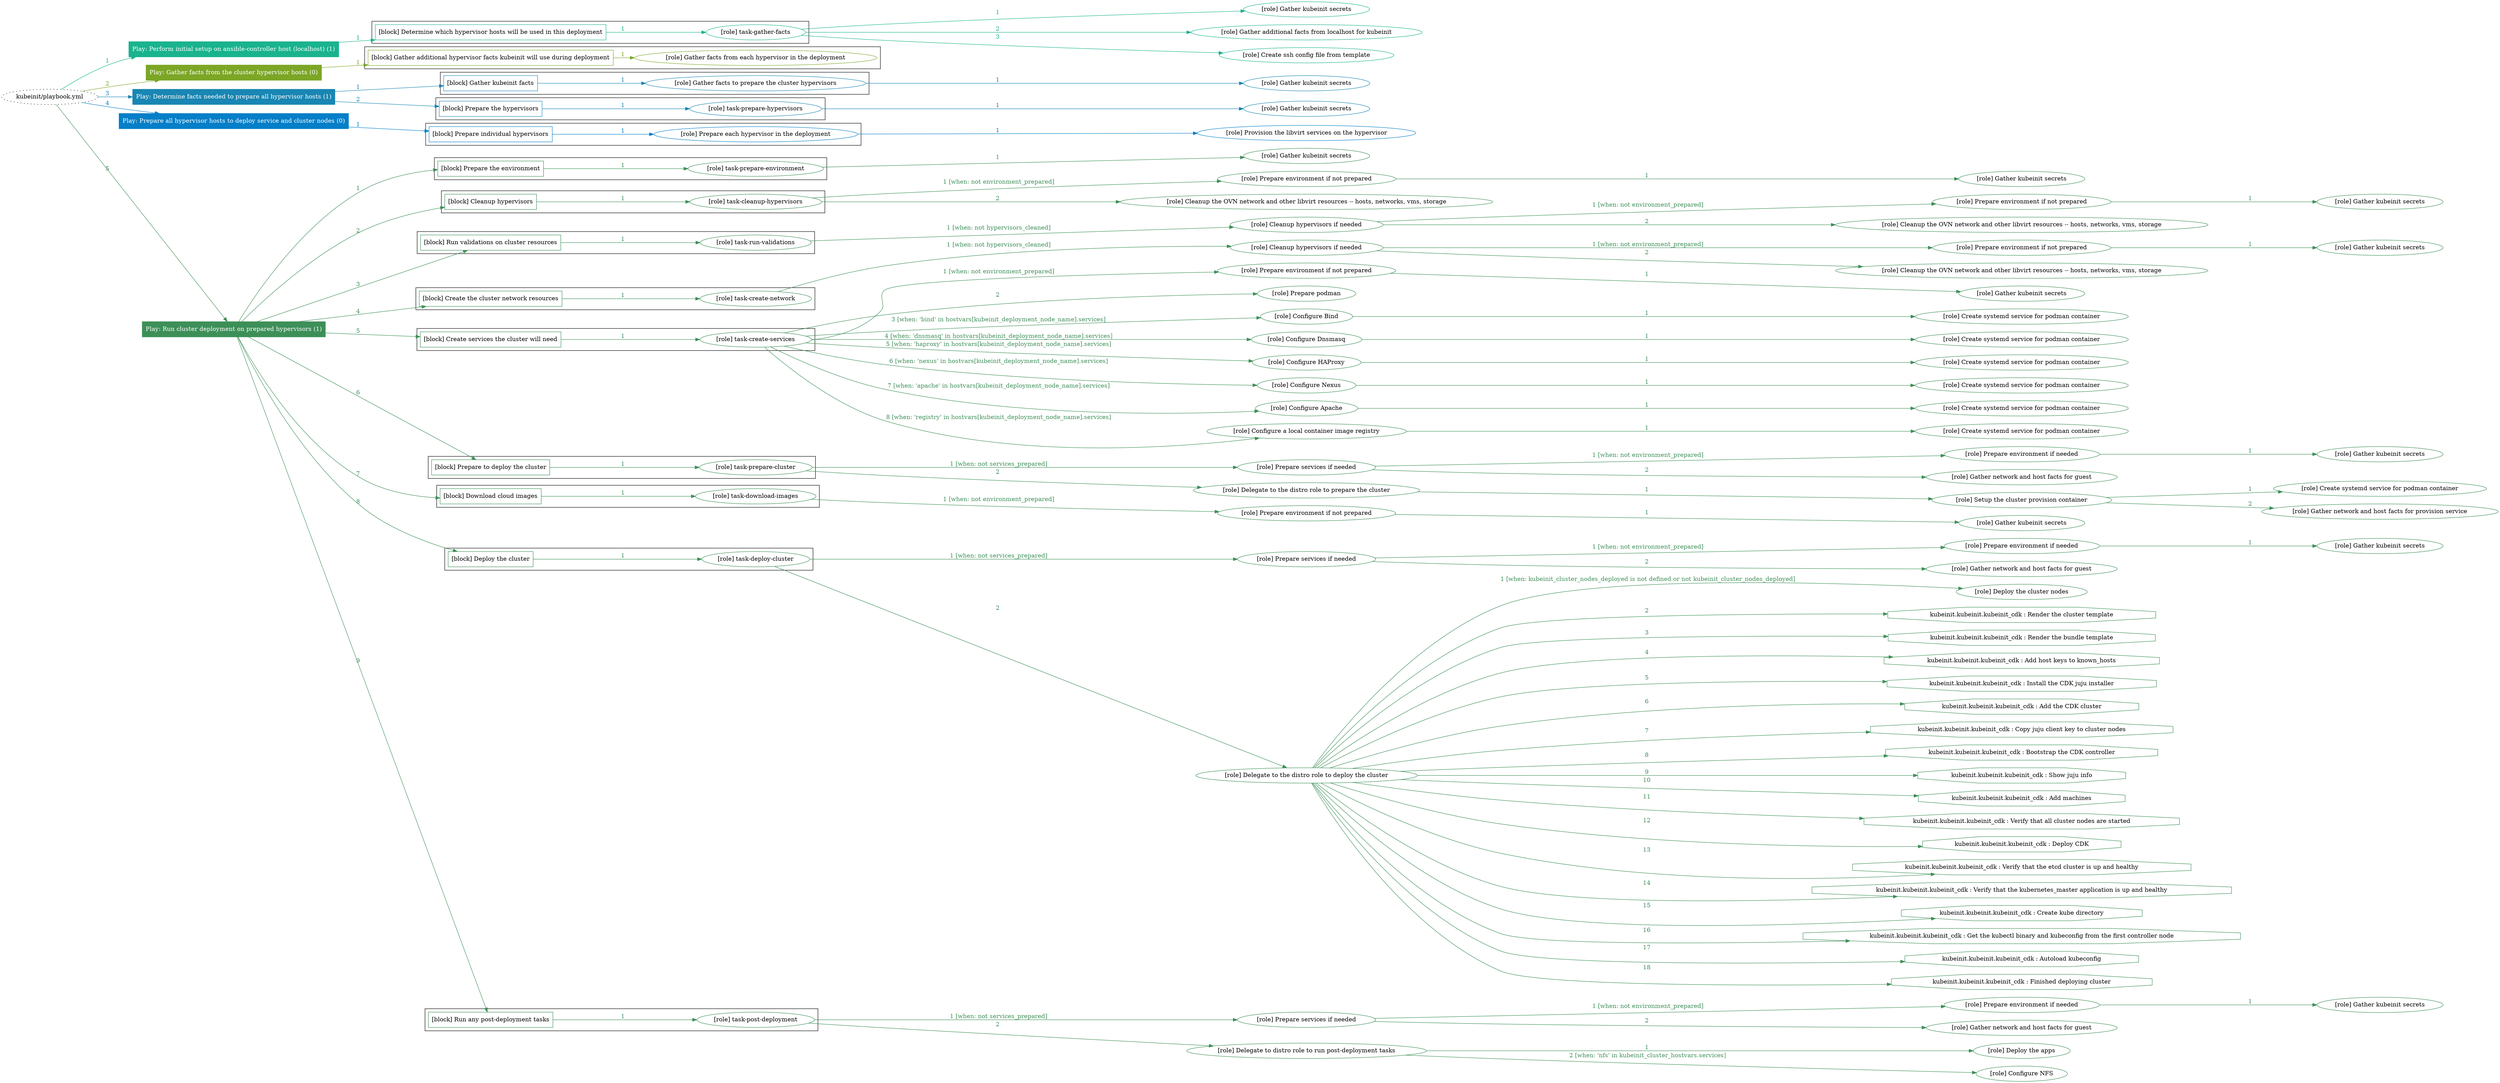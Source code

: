 digraph {
	graph [concentrate=true ordering=in rankdir=LR ratio=fill]
	edge [esep=5 sep=10]
	"kubeinit/playbook.yml" [URL="/home/runner/work/kubeinit/kubeinit/kubeinit/playbook.yml" id=playbook_2cc9e43e style=dotted]
	play_820fa018 [label="Play: Perform initial setup on ansible-controller host (localhost) (1)" URL="/home/runner/work/kubeinit/kubeinit/kubeinit/playbook.yml" color="#19b38e" fontcolor="#ffffff" id=play_820fa018 shape=box style=filled tooltip=localhost]
	"kubeinit/playbook.yml" -> play_820fa018 [label="1 " color="#19b38e" fontcolor="#19b38e" id=edge_3f4ab255 labeltooltip="1 " tooltip="1 "]
	subgraph "Gather kubeinit secrets" {
		role_142b727d [label="[role] Gather kubeinit secrets" URL="/home/runner/.ansible/collections/ansible_collections/kubeinit/kubeinit/roles/kubeinit_prepare/tasks/build_hypervisors_group.yml" color="#19b38e" id=role_142b727d tooltip="Gather kubeinit secrets"]
	}
	subgraph "Gather additional facts from localhost for kubeinit" {
		role_fc60ef8c [label="[role] Gather additional facts from localhost for kubeinit" URL="/home/runner/.ansible/collections/ansible_collections/kubeinit/kubeinit/roles/kubeinit_prepare/tasks/build_hypervisors_group.yml" color="#19b38e" id=role_fc60ef8c tooltip="Gather additional facts from localhost for kubeinit"]
	}
	subgraph "Create ssh config file from template" {
		role_d3bdd765 [label="[role] Create ssh config file from template" URL="/home/runner/.ansible/collections/ansible_collections/kubeinit/kubeinit/roles/kubeinit_prepare/tasks/build_hypervisors_group.yml" color="#19b38e" id=role_d3bdd765 tooltip="Create ssh config file from template"]
	}
	subgraph "task-gather-facts" {
		role_b258b3c1 [label="[role] task-gather-facts" URL="/home/runner/work/kubeinit/kubeinit/kubeinit/playbook.yml" color="#19b38e" id=role_b258b3c1 tooltip="task-gather-facts"]
		role_b258b3c1 -> role_142b727d [label="1 " color="#19b38e" fontcolor="#19b38e" id=edge_dafc7628 labeltooltip="1 " tooltip="1 "]
		role_b258b3c1 -> role_fc60ef8c [label="2 " color="#19b38e" fontcolor="#19b38e" id=edge_71d676d1 labeltooltip="2 " tooltip="2 "]
		role_b258b3c1 -> role_d3bdd765 [label="3 " color="#19b38e" fontcolor="#19b38e" id=edge_e9dfa28b labeltooltip="3 " tooltip="3 "]
	}
	subgraph "Play: Perform initial setup on ansible-controller host (localhost) (1)" {
		play_820fa018 -> block_9cada44a [label=1 color="#19b38e" fontcolor="#19b38e" id=edge_0f1e3e25 labeltooltip=1 tooltip=1]
		subgraph cluster_block_9cada44a {
			block_9cada44a [label="[block] Determine which hypervisor hosts will be used in this deployment" URL="/home/runner/work/kubeinit/kubeinit/kubeinit/playbook.yml" color="#19b38e" id=block_9cada44a labeltooltip="Determine which hypervisor hosts will be used in this deployment" shape=box tooltip="Determine which hypervisor hosts will be used in this deployment"]
			block_9cada44a -> role_b258b3c1 [label="1 " color="#19b38e" fontcolor="#19b38e" id=edge_f4d92ab6 labeltooltip="1 " tooltip="1 "]
		}
	}
	play_ef1014f8 [label="Play: Gather facts from the cluster hypervisor hosts (0)" URL="/home/runner/work/kubeinit/kubeinit/kubeinit/playbook.yml" color="#7ca626" fontcolor="#ffffff" id=play_ef1014f8 shape=box style=filled tooltip="Play: Gather facts from the cluster hypervisor hosts (0)"]
	"kubeinit/playbook.yml" -> play_ef1014f8 [label="2 " color="#7ca626" fontcolor="#7ca626" id=edge_4fa8d040 labeltooltip="2 " tooltip="2 "]
	subgraph "Gather facts from each hypervisor in the deployment" {
		role_4c87301e [label="[role] Gather facts from each hypervisor in the deployment" URL="/home/runner/work/kubeinit/kubeinit/kubeinit/playbook.yml" color="#7ca626" id=role_4c87301e tooltip="Gather facts from each hypervisor in the deployment"]
	}
	subgraph "Play: Gather facts from the cluster hypervisor hosts (0)" {
		play_ef1014f8 -> block_bb340494 [label=1 color="#7ca626" fontcolor="#7ca626" id=edge_cd7cb039 labeltooltip=1 tooltip=1]
		subgraph cluster_block_bb340494 {
			block_bb340494 [label="[block] Gather additional hypervisor facts kubeinit will use during deployment" URL="/home/runner/work/kubeinit/kubeinit/kubeinit/playbook.yml" color="#7ca626" id=block_bb340494 labeltooltip="Gather additional hypervisor facts kubeinit will use during deployment" shape=box tooltip="Gather additional hypervisor facts kubeinit will use during deployment"]
			block_bb340494 -> role_4c87301e [label="1 " color="#7ca626" fontcolor="#7ca626" id=edge_cb57678f labeltooltip="1 " tooltip="1 "]
		}
	}
	play_b0b41a8a [label="Play: Determine facts needed to prepare all hypervisor hosts (1)" URL="/home/runner/work/kubeinit/kubeinit/kubeinit/playbook.yml" color="#1986b3" fontcolor="#ffffff" id=play_b0b41a8a shape=box style=filled tooltip=localhost]
	"kubeinit/playbook.yml" -> play_b0b41a8a [label="3 " color="#1986b3" fontcolor="#1986b3" id=edge_a91ea293 labeltooltip="3 " tooltip="3 "]
	subgraph "Gather kubeinit secrets" {
		role_70f048ce [label="[role] Gather kubeinit secrets" URL="/home/runner/.ansible/collections/ansible_collections/kubeinit/kubeinit/roles/kubeinit_prepare/tasks/gather_kubeinit_facts.yml" color="#1986b3" id=role_70f048ce tooltip="Gather kubeinit secrets"]
	}
	subgraph "Gather facts to prepare the cluster hypervisors" {
		role_8f602818 [label="[role] Gather facts to prepare the cluster hypervisors" URL="/home/runner/work/kubeinit/kubeinit/kubeinit/playbook.yml" color="#1986b3" id=role_8f602818 tooltip="Gather facts to prepare the cluster hypervisors"]
		role_8f602818 -> role_70f048ce [label="1 " color="#1986b3" fontcolor="#1986b3" id=edge_48e21a16 labeltooltip="1 " tooltip="1 "]
	}
	subgraph "Gather kubeinit secrets" {
		role_ae82753f [label="[role] Gather kubeinit secrets" URL="/home/runner/.ansible/collections/ansible_collections/kubeinit/kubeinit/roles/kubeinit_prepare/tasks/gather_kubeinit_facts.yml" color="#1986b3" id=role_ae82753f tooltip="Gather kubeinit secrets"]
	}
	subgraph "task-prepare-hypervisors" {
		role_ed41b5f2 [label="[role] task-prepare-hypervisors" URL="/home/runner/work/kubeinit/kubeinit/kubeinit/playbook.yml" color="#1986b3" id=role_ed41b5f2 tooltip="task-prepare-hypervisors"]
		role_ed41b5f2 -> role_ae82753f [label="1 " color="#1986b3" fontcolor="#1986b3" id=edge_34eccac6 labeltooltip="1 " tooltip="1 "]
	}
	subgraph "Play: Determine facts needed to prepare all hypervisor hosts (1)" {
		play_b0b41a8a -> block_fab1f406 [label=1 color="#1986b3" fontcolor="#1986b3" id=edge_01d048f8 labeltooltip=1 tooltip=1]
		subgraph cluster_block_fab1f406 {
			block_fab1f406 [label="[block] Gather kubeinit facts" URL="/home/runner/work/kubeinit/kubeinit/kubeinit/playbook.yml" color="#1986b3" id=block_fab1f406 labeltooltip="Gather kubeinit facts" shape=box tooltip="Gather kubeinit facts"]
			block_fab1f406 -> role_8f602818 [label="1 " color="#1986b3" fontcolor="#1986b3" id=edge_8642f9ad labeltooltip="1 " tooltip="1 "]
		}
		play_b0b41a8a -> block_37630d89 [label=2 color="#1986b3" fontcolor="#1986b3" id=edge_15dd7764 labeltooltip=2 tooltip=2]
		subgraph cluster_block_37630d89 {
			block_37630d89 [label="[block] Prepare the hypervisors" URL="/home/runner/work/kubeinit/kubeinit/kubeinit/playbook.yml" color="#1986b3" id=block_37630d89 labeltooltip="Prepare the hypervisors" shape=box tooltip="Prepare the hypervisors"]
			block_37630d89 -> role_ed41b5f2 [label="1 " color="#1986b3" fontcolor="#1986b3" id=edge_98b8e114 labeltooltip="1 " tooltip="1 "]
		}
	}
	play_180c35f2 [label="Play: Prepare all hypervisor hosts to deploy service and cluster nodes (0)" URL="/home/runner/work/kubeinit/kubeinit/kubeinit/playbook.yml" color="#047fc8" fontcolor="#ffffff" id=play_180c35f2 shape=box style=filled tooltip="Play: Prepare all hypervisor hosts to deploy service and cluster nodes (0)"]
	"kubeinit/playbook.yml" -> play_180c35f2 [label="4 " color="#047fc8" fontcolor="#047fc8" id=edge_322e7ccc labeltooltip="4 " tooltip="4 "]
	subgraph "Provision the libvirt services on the hypervisor" {
		role_81c0c0b5 [label="[role] Provision the libvirt services on the hypervisor" URL="/home/runner/.ansible/collections/ansible_collections/kubeinit/kubeinit/roles/kubeinit_prepare/tasks/prepare_hypervisor.yml" color="#047fc8" id=role_81c0c0b5 tooltip="Provision the libvirt services on the hypervisor"]
	}
	subgraph "Prepare each hypervisor in the deployment" {
		role_9e1dcbad [label="[role] Prepare each hypervisor in the deployment" URL="/home/runner/work/kubeinit/kubeinit/kubeinit/playbook.yml" color="#047fc8" id=role_9e1dcbad tooltip="Prepare each hypervisor in the deployment"]
		role_9e1dcbad -> role_81c0c0b5 [label="1 " color="#047fc8" fontcolor="#047fc8" id=edge_36b0a660 labeltooltip="1 " tooltip="1 "]
	}
	subgraph "Play: Prepare all hypervisor hosts to deploy service and cluster nodes (0)" {
		play_180c35f2 -> block_a2c3a613 [label=1 color="#047fc8" fontcolor="#047fc8" id=edge_9f15cbdc labeltooltip=1 tooltip=1]
		subgraph cluster_block_a2c3a613 {
			block_a2c3a613 [label="[block] Prepare individual hypervisors" URL="/home/runner/work/kubeinit/kubeinit/kubeinit/playbook.yml" color="#047fc8" id=block_a2c3a613 labeltooltip="Prepare individual hypervisors" shape=box tooltip="Prepare individual hypervisors"]
			block_a2c3a613 -> role_9e1dcbad [label="1 " color="#047fc8" fontcolor="#047fc8" id=edge_e5b72ce0 labeltooltip="1 " tooltip="1 "]
		}
	}
	play_b6aa9062 [label="Play: Run cluster deployment on prepared hypervisors (1)" URL="/home/runner/work/kubeinit/kubeinit/kubeinit/playbook.yml" color="#3d8f58" fontcolor="#ffffff" id=play_b6aa9062 shape=box style=filled tooltip=localhost]
	"kubeinit/playbook.yml" -> play_b6aa9062 [label="5 " color="#3d8f58" fontcolor="#3d8f58" id=edge_780608eb labeltooltip="5 " tooltip="5 "]
	subgraph "Gather kubeinit secrets" {
		role_acbbe99e [label="[role] Gather kubeinit secrets" URL="/home/runner/.ansible/collections/ansible_collections/kubeinit/kubeinit/roles/kubeinit_prepare/tasks/gather_kubeinit_facts.yml" color="#3d8f58" id=role_acbbe99e tooltip="Gather kubeinit secrets"]
	}
	subgraph "task-prepare-environment" {
		role_9cb50423 [label="[role] task-prepare-environment" URL="/home/runner/work/kubeinit/kubeinit/kubeinit/playbook.yml" color="#3d8f58" id=role_9cb50423 tooltip="task-prepare-environment"]
		role_9cb50423 -> role_acbbe99e [label="1 " color="#3d8f58" fontcolor="#3d8f58" id=edge_9f6d4f83 labeltooltip="1 " tooltip="1 "]
	}
	subgraph "Gather kubeinit secrets" {
		role_eaeecbbd [label="[role] Gather kubeinit secrets" URL="/home/runner/.ansible/collections/ansible_collections/kubeinit/kubeinit/roles/kubeinit_prepare/tasks/gather_kubeinit_facts.yml" color="#3d8f58" id=role_eaeecbbd tooltip="Gather kubeinit secrets"]
	}
	subgraph "Prepare environment if not prepared" {
		role_53cad1c0 [label="[role] Prepare environment if not prepared" URL="/home/runner/.ansible/collections/ansible_collections/kubeinit/kubeinit/roles/kubeinit_prepare/tasks/cleanup_hypervisors.yml" color="#3d8f58" id=role_53cad1c0 tooltip="Prepare environment if not prepared"]
		role_53cad1c0 -> role_eaeecbbd [label="1 " color="#3d8f58" fontcolor="#3d8f58" id=edge_6a16cf48 labeltooltip="1 " tooltip="1 "]
	}
	subgraph "Cleanup the OVN network and other libvirt resources -- hosts, networks, vms, storage" {
		role_85639952 [label="[role] Cleanup the OVN network and other libvirt resources -- hosts, networks, vms, storage" URL="/home/runner/.ansible/collections/ansible_collections/kubeinit/kubeinit/roles/kubeinit_prepare/tasks/cleanup_hypervisors.yml" color="#3d8f58" id=role_85639952 tooltip="Cleanup the OVN network and other libvirt resources -- hosts, networks, vms, storage"]
	}
	subgraph "task-cleanup-hypervisors" {
		role_d5355f93 [label="[role] task-cleanup-hypervisors" URL="/home/runner/work/kubeinit/kubeinit/kubeinit/playbook.yml" color="#3d8f58" id=role_d5355f93 tooltip="task-cleanup-hypervisors"]
		role_d5355f93 -> role_53cad1c0 [label="1 [when: not environment_prepared]" color="#3d8f58" fontcolor="#3d8f58" id=edge_001e4976 labeltooltip="1 [when: not environment_prepared]" tooltip="1 [when: not environment_prepared]"]
		role_d5355f93 -> role_85639952 [label="2 " color="#3d8f58" fontcolor="#3d8f58" id=edge_aa4e45a7 labeltooltip="2 " tooltip="2 "]
	}
	subgraph "Gather kubeinit secrets" {
		role_92ae5f32 [label="[role] Gather kubeinit secrets" URL="/home/runner/.ansible/collections/ansible_collections/kubeinit/kubeinit/roles/kubeinit_prepare/tasks/gather_kubeinit_facts.yml" color="#3d8f58" id=role_92ae5f32 tooltip="Gather kubeinit secrets"]
	}
	subgraph "Prepare environment if not prepared" {
		role_472ed749 [label="[role] Prepare environment if not prepared" URL="/home/runner/.ansible/collections/ansible_collections/kubeinit/kubeinit/roles/kubeinit_prepare/tasks/cleanup_hypervisors.yml" color="#3d8f58" id=role_472ed749 tooltip="Prepare environment if not prepared"]
		role_472ed749 -> role_92ae5f32 [label="1 " color="#3d8f58" fontcolor="#3d8f58" id=edge_d9046571 labeltooltip="1 " tooltip="1 "]
	}
	subgraph "Cleanup the OVN network and other libvirt resources -- hosts, networks, vms, storage" {
		role_65b926fa [label="[role] Cleanup the OVN network and other libvirt resources -- hosts, networks, vms, storage" URL="/home/runner/.ansible/collections/ansible_collections/kubeinit/kubeinit/roles/kubeinit_prepare/tasks/cleanup_hypervisors.yml" color="#3d8f58" id=role_65b926fa tooltip="Cleanup the OVN network and other libvirt resources -- hosts, networks, vms, storage"]
	}
	subgraph "Cleanup hypervisors if needed" {
		role_cdd9a685 [label="[role] Cleanup hypervisors if needed" URL="/home/runner/.ansible/collections/ansible_collections/kubeinit/kubeinit/roles/kubeinit_validations/tasks/main.yml" color="#3d8f58" id=role_cdd9a685 tooltip="Cleanup hypervisors if needed"]
		role_cdd9a685 -> role_472ed749 [label="1 [when: not environment_prepared]" color="#3d8f58" fontcolor="#3d8f58" id=edge_6adb95ed labeltooltip="1 [when: not environment_prepared]" tooltip="1 [when: not environment_prepared]"]
		role_cdd9a685 -> role_65b926fa [label="2 " color="#3d8f58" fontcolor="#3d8f58" id=edge_bb68ee20 labeltooltip="2 " tooltip="2 "]
	}
	subgraph "task-run-validations" {
		role_9e72ba79 [label="[role] task-run-validations" URL="/home/runner/work/kubeinit/kubeinit/kubeinit/playbook.yml" color="#3d8f58" id=role_9e72ba79 tooltip="task-run-validations"]
		role_9e72ba79 -> role_cdd9a685 [label="1 [when: not hypervisors_cleaned]" color="#3d8f58" fontcolor="#3d8f58" id=edge_2c6b7f8c labeltooltip="1 [when: not hypervisors_cleaned]" tooltip="1 [when: not hypervisors_cleaned]"]
	}
	subgraph "Gather kubeinit secrets" {
		role_9699f3bc [label="[role] Gather kubeinit secrets" URL="/home/runner/.ansible/collections/ansible_collections/kubeinit/kubeinit/roles/kubeinit_prepare/tasks/gather_kubeinit_facts.yml" color="#3d8f58" id=role_9699f3bc tooltip="Gather kubeinit secrets"]
	}
	subgraph "Prepare environment if not prepared" {
		role_aa13c080 [label="[role] Prepare environment if not prepared" URL="/home/runner/.ansible/collections/ansible_collections/kubeinit/kubeinit/roles/kubeinit_prepare/tasks/cleanup_hypervisors.yml" color="#3d8f58" id=role_aa13c080 tooltip="Prepare environment if not prepared"]
		role_aa13c080 -> role_9699f3bc [label="1 " color="#3d8f58" fontcolor="#3d8f58" id=edge_b14bbc18 labeltooltip="1 " tooltip="1 "]
	}
	subgraph "Cleanup the OVN network and other libvirt resources -- hosts, networks, vms, storage" {
		role_0308ba90 [label="[role] Cleanup the OVN network and other libvirt resources -- hosts, networks, vms, storage" URL="/home/runner/.ansible/collections/ansible_collections/kubeinit/kubeinit/roles/kubeinit_prepare/tasks/cleanup_hypervisors.yml" color="#3d8f58" id=role_0308ba90 tooltip="Cleanup the OVN network and other libvirt resources -- hosts, networks, vms, storage"]
	}
	subgraph "Cleanup hypervisors if needed" {
		role_b7f118f8 [label="[role] Cleanup hypervisors if needed" URL="/home/runner/.ansible/collections/ansible_collections/kubeinit/kubeinit/roles/kubeinit_libvirt/tasks/create_network.yml" color="#3d8f58" id=role_b7f118f8 tooltip="Cleanup hypervisors if needed"]
		role_b7f118f8 -> role_aa13c080 [label="1 [when: not environment_prepared]" color="#3d8f58" fontcolor="#3d8f58" id=edge_140291d2 labeltooltip="1 [when: not environment_prepared]" tooltip="1 [when: not environment_prepared]"]
		role_b7f118f8 -> role_0308ba90 [label="2 " color="#3d8f58" fontcolor="#3d8f58" id=edge_1b9e2d68 labeltooltip="2 " tooltip="2 "]
	}
	subgraph "task-create-network" {
		role_0ebc50e5 [label="[role] task-create-network" URL="/home/runner/work/kubeinit/kubeinit/kubeinit/playbook.yml" color="#3d8f58" id=role_0ebc50e5 tooltip="task-create-network"]
		role_0ebc50e5 -> role_b7f118f8 [label="1 [when: not hypervisors_cleaned]" color="#3d8f58" fontcolor="#3d8f58" id=edge_c1646cf0 labeltooltip="1 [when: not hypervisors_cleaned]" tooltip="1 [when: not hypervisors_cleaned]"]
	}
	subgraph "Gather kubeinit secrets" {
		role_b00e110d [label="[role] Gather kubeinit secrets" URL="/home/runner/.ansible/collections/ansible_collections/kubeinit/kubeinit/roles/kubeinit_prepare/tasks/gather_kubeinit_facts.yml" color="#3d8f58" id=role_b00e110d tooltip="Gather kubeinit secrets"]
	}
	subgraph "Prepare environment if not prepared" {
		role_aee0cf1d [label="[role] Prepare environment if not prepared" URL="/home/runner/.ansible/collections/ansible_collections/kubeinit/kubeinit/roles/kubeinit_services/tasks/main.yml" color="#3d8f58" id=role_aee0cf1d tooltip="Prepare environment if not prepared"]
		role_aee0cf1d -> role_b00e110d [label="1 " color="#3d8f58" fontcolor="#3d8f58" id=edge_bbbb4fa7 labeltooltip="1 " tooltip="1 "]
	}
	subgraph "Prepare podman" {
		role_b40eeafb [label="[role] Prepare podman" URL="/home/runner/.ansible/collections/ansible_collections/kubeinit/kubeinit/roles/kubeinit_services/tasks/00_create_service_pod.yml" color="#3d8f58" id=role_b40eeafb tooltip="Prepare podman"]
	}
	subgraph "Create systemd service for podman container" {
		role_1fcf5c69 [label="[role] Create systemd service for podman container" URL="/home/runner/.ansible/collections/ansible_collections/kubeinit/kubeinit/roles/kubeinit_bind/tasks/main.yml" color="#3d8f58" id=role_1fcf5c69 tooltip="Create systemd service for podman container"]
	}
	subgraph "Configure Bind" {
		role_1b06e54f [label="[role] Configure Bind" URL="/home/runner/.ansible/collections/ansible_collections/kubeinit/kubeinit/roles/kubeinit_services/tasks/start_services_containers.yml" color="#3d8f58" id=role_1b06e54f tooltip="Configure Bind"]
		role_1b06e54f -> role_1fcf5c69 [label="1 " color="#3d8f58" fontcolor="#3d8f58" id=edge_0aaef59f labeltooltip="1 " tooltip="1 "]
	}
	subgraph "Create systemd service for podman container" {
		role_21b15bce [label="[role] Create systemd service for podman container" URL="/home/runner/.ansible/collections/ansible_collections/kubeinit/kubeinit/roles/kubeinit_dnsmasq/tasks/main.yml" color="#3d8f58" id=role_21b15bce tooltip="Create systemd service for podman container"]
	}
	subgraph "Configure Dnsmasq" {
		role_b9a2b4ef [label="[role] Configure Dnsmasq" URL="/home/runner/.ansible/collections/ansible_collections/kubeinit/kubeinit/roles/kubeinit_services/tasks/start_services_containers.yml" color="#3d8f58" id=role_b9a2b4ef tooltip="Configure Dnsmasq"]
		role_b9a2b4ef -> role_21b15bce [label="1 " color="#3d8f58" fontcolor="#3d8f58" id=edge_285bd7fd labeltooltip="1 " tooltip="1 "]
	}
	subgraph "Create systemd service for podman container" {
		role_8f71d425 [label="[role] Create systemd service for podman container" URL="/home/runner/.ansible/collections/ansible_collections/kubeinit/kubeinit/roles/kubeinit_haproxy/tasks/main.yml" color="#3d8f58" id=role_8f71d425 tooltip="Create systemd service for podman container"]
	}
	subgraph "Configure HAProxy" {
		role_33df7ff9 [label="[role] Configure HAProxy" URL="/home/runner/.ansible/collections/ansible_collections/kubeinit/kubeinit/roles/kubeinit_services/tasks/start_services_containers.yml" color="#3d8f58" id=role_33df7ff9 tooltip="Configure HAProxy"]
		role_33df7ff9 -> role_8f71d425 [label="1 " color="#3d8f58" fontcolor="#3d8f58" id=edge_eaec885e labeltooltip="1 " tooltip="1 "]
	}
	subgraph "Create systemd service for podman container" {
		role_0dc509a8 [label="[role] Create systemd service for podman container" URL="/home/runner/.ansible/collections/ansible_collections/kubeinit/kubeinit/roles/kubeinit_nexus/tasks/main.yml" color="#3d8f58" id=role_0dc509a8 tooltip="Create systemd service for podman container"]
	}
	subgraph "Configure Nexus" {
		role_0ea90aa3 [label="[role] Configure Nexus" URL="/home/runner/.ansible/collections/ansible_collections/kubeinit/kubeinit/roles/kubeinit_services/tasks/start_services_containers.yml" color="#3d8f58" id=role_0ea90aa3 tooltip="Configure Nexus"]
		role_0ea90aa3 -> role_0dc509a8 [label="1 " color="#3d8f58" fontcolor="#3d8f58" id=edge_b80603b5 labeltooltip="1 " tooltip="1 "]
	}
	subgraph "Create systemd service for podman container" {
		role_f4786309 [label="[role] Create systemd service for podman container" URL="/home/runner/.ansible/collections/ansible_collections/kubeinit/kubeinit/roles/kubeinit_apache/tasks/main.yml" color="#3d8f58" id=role_f4786309 tooltip="Create systemd service for podman container"]
	}
	subgraph "Configure Apache" {
		role_36d112ee [label="[role] Configure Apache" URL="/home/runner/.ansible/collections/ansible_collections/kubeinit/kubeinit/roles/kubeinit_services/tasks/start_services_containers.yml" color="#3d8f58" id=role_36d112ee tooltip="Configure Apache"]
		role_36d112ee -> role_f4786309 [label="1 " color="#3d8f58" fontcolor="#3d8f58" id=edge_788a337e labeltooltip="1 " tooltip="1 "]
	}
	subgraph "Create systemd service for podman container" {
		role_1b847872 [label="[role] Create systemd service for podman container" URL="/home/runner/.ansible/collections/ansible_collections/kubeinit/kubeinit/roles/kubeinit_registry/tasks/main.yml" color="#3d8f58" id=role_1b847872 tooltip="Create systemd service for podman container"]
	}
	subgraph "Configure a local container image registry" {
		role_0a67c7d8 [label="[role] Configure a local container image registry" URL="/home/runner/.ansible/collections/ansible_collections/kubeinit/kubeinit/roles/kubeinit_services/tasks/start_services_containers.yml" color="#3d8f58" id=role_0a67c7d8 tooltip="Configure a local container image registry"]
		role_0a67c7d8 -> role_1b847872 [label="1 " color="#3d8f58" fontcolor="#3d8f58" id=edge_dffaec84 labeltooltip="1 " tooltip="1 "]
	}
	subgraph "task-create-services" {
		role_e86f4f5e [label="[role] task-create-services" URL="/home/runner/work/kubeinit/kubeinit/kubeinit/playbook.yml" color="#3d8f58" id=role_e86f4f5e tooltip="task-create-services"]
		role_e86f4f5e -> role_aee0cf1d [label="1 [when: not environment_prepared]" color="#3d8f58" fontcolor="#3d8f58" id=edge_5d18f92a labeltooltip="1 [when: not environment_prepared]" tooltip="1 [when: not environment_prepared]"]
		role_e86f4f5e -> role_b40eeafb [label="2 " color="#3d8f58" fontcolor="#3d8f58" id=edge_bcef0718 labeltooltip="2 " tooltip="2 "]
		role_e86f4f5e -> role_1b06e54f [label="3 [when: 'bind' in hostvars[kubeinit_deployment_node_name].services]" color="#3d8f58" fontcolor="#3d8f58" id=edge_236a14e6 labeltooltip="3 [when: 'bind' in hostvars[kubeinit_deployment_node_name].services]" tooltip="3 [when: 'bind' in hostvars[kubeinit_deployment_node_name].services]"]
		role_e86f4f5e -> role_b9a2b4ef [label="4 [when: 'dnsmasq' in hostvars[kubeinit_deployment_node_name].services]" color="#3d8f58" fontcolor="#3d8f58" id=edge_522c185e labeltooltip="4 [when: 'dnsmasq' in hostvars[kubeinit_deployment_node_name].services]" tooltip="4 [when: 'dnsmasq' in hostvars[kubeinit_deployment_node_name].services]"]
		role_e86f4f5e -> role_33df7ff9 [label="5 [when: 'haproxy' in hostvars[kubeinit_deployment_node_name].services]" color="#3d8f58" fontcolor="#3d8f58" id=edge_c2b0822d labeltooltip="5 [when: 'haproxy' in hostvars[kubeinit_deployment_node_name].services]" tooltip="5 [when: 'haproxy' in hostvars[kubeinit_deployment_node_name].services]"]
		role_e86f4f5e -> role_0ea90aa3 [label="6 [when: 'nexus' in hostvars[kubeinit_deployment_node_name].services]" color="#3d8f58" fontcolor="#3d8f58" id=edge_fd8b0804 labeltooltip="6 [when: 'nexus' in hostvars[kubeinit_deployment_node_name].services]" tooltip="6 [when: 'nexus' in hostvars[kubeinit_deployment_node_name].services]"]
		role_e86f4f5e -> role_36d112ee [label="7 [when: 'apache' in hostvars[kubeinit_deployment_node_name].services]" color="#3d8f58" fontcolor="#3d8f58" id=edge_2c9fd6a6 labeltooltip="7 [when: 'apache' in hostvars[kubeinit_deployment_node_name].services]" tooltip="7 [when: 'apache' in hostvars[kubeinit_deployment_node_name].services]"]
		role_e86f4f5e -> role_0a67c7d8 [label="8 [when: 'registry' in hostvars[kubeinit_deployment_node_name].services]" color="#3d8f58" fontcolor="#3d8f58" id=edge_95117cee labeltooltip="8 [when: 'registry' in hostvars[kubeinit_deployment_node_name].services]" tooltip="8 [when: 'registry' in hostvars[kubeinit_deployment_node_name].services]"]
	}
	subgraph "Gather kubeinit secrets" {
		role_94330f93 [label="[role] Gather kubeinit secrets" URL="/home/runner/.ansible/collections/ansible_collections/kubeinit/kubeinit/roles/kubeinit_prepare/tasks/gather_kubeinit_facts.yml" color="#3d8f58" id=role_94330f93 tooltip="Gather kubeinit secrets"]
	}
	subgraph "Prepare environment if needed" {
		role_d98f4f94 [label="[role] Prepare environment if needed" URL="/home/runner/.ansible/collections/ansible_collections/kubeinit/kubeinit/roles/kubeinit_services/tasks/prepare_services.yml" color="#3d8f58" id=role_d98f4f94 tooltip="Prepare environment if needed"]
		role_d98f4f94 -> role_94330f93 [label="1 " color="#3d8f58" fontcolor="#3d8f58" id=edge_9408c7b4 labeltooltip="1 " tooltip="1 "]
	}
	subgraph "Gather network and host facts for guest" {
		role_d4c4701c [label="[role] Gather network and host facts for guest" URL="/home/runner/.ansible/collections/ansible_collections/kubeinit/kubeinit/roles/kubeinit_services/tasks/prepare_services.yml" color="#3d8f58" id=role_d4c4701c tooltip="Gather network and host facts for guest"]
	}
	subgraph "Prepare services if needed" {
		role_66028224 [label="[role] Prepare services if needed" URL="/home/runner/.ansible/collections/ansible_collections/kubeinit/kubeinit/roles/kubeinit_prepare/tasks/prepare_cluster.yml" color="#3d8f58" id=role_66028224 tooltip="Prepare services if needed"]
		role_66028224 -> role_d98f4f94 [label="1 [when: not environment_prepared]" color="#3d8f58" fontcolor="#3d8f58" id=edge_887d2c60 labeltooltip="1 [when: not environment_prepared]" tooltip="1 [when: not environment_prepared]"]
		role_66028224 -> role_d4c4701c [label="2 " color="#3d8f58" fontcolor="#3d8f58" id=edge_8e848ddf labeltooltip="2 " tooltip="2 "]
	}
	subgraph "Create systemd service for podman container" {
		role_366fd286 [label="[role] Create systemd service for podman container" URL="/home/runner/.ansible/collections/ansible_collections/kubeinit/kubeinit/roles/kubeinit_services/tasks/create_provision_container.yml" color="#3d8f58" id=role_366fd286 tooltip="Create systemd service for podman container"]
	}
	subgraph "Gather network and host facts for provision service" {
		role_c9e23cdd [label="[role] Gather network and host facts for provision service" URL="/home/runner/.ansible/collections/ansible_collections/kubeinit/kubeinit/roles/kubeinit_services/tasks/create_provision_container.yml" color="#3d8f58" id=role_c9e23cdd tooltip="Gather network and host facts for provision service"]
	}
	subgraph "Setup the cluster provision container" {
		role_54f24f8f [label="[role] Setup the cluster provision container" URL="/home/runner/.ansible/collections/ansible_collections/kubeinit/kubeinit/roles/kubeinit_cdk/tasks/prepare_cluster.yml" color="#3d8f58" id=role_54f24f8f tooltip="Setup the cluster provision container"]
		role_54f24f8f -> role_366fd286 [label="1 " color="#3d8f58" fontcolor="#3d8f58" id=edge_38586519 labeltooltip="1 " tooltip="1 "]
		role_54f24f8f -> role_c9e23cdd [label="2 " color="#3d8f58" fontcolor="#3d8f58" id=edge_96fa6819 labeltooltip="2 " tooltip="2 "]
	}
	subgraph "Delegate to the distro role to prepare the cluster" {
		role_d8cc3bbd [label="[role] Delegate to the distro role to prepare the cluster" URL="/home/runner/.ansible/collections/ansible_collections/kubeinit/kubeinit/roles/kubeinit_prepare/tasks/prepare_cluster.yml" color="#3d8f58" id=role_d8cc3bbd tooltip="Delegate to the distro role to prepare the cluster"]
		role_d8cc3bbd -> role_54f24f8f [label="1 " color="#3d8f58" fontcolor="#3d8f58" id=edge_26391f50 labeltooltip="1 " tooltip="1 "]
	}
	subgraph "task-prepare-cluster" {
		role_71e7ae3f [label="[role] task-prepare-cluster" URL="/home/runner/work/kubeinit/kubeinit/kubeinit/playbook.yml" color="#3d8f58" id=role_71e7ae3f tooltip="task-prepare-cluster"]
		role_71e7ae3f -> role_66028224 [label="1 [when: not services_prepared]" color="#3d8f58" fontcolor="#3d8f58" id=edge_019c470f labeltooltip="1 [when: not services_prepared]" tooltip="1 [when: not services_prepared]"]
		role_71e7ae3f -> role_d8cc3bbd [label="2 " color="#3d8f58" fontcolor="#3d8f58" id=edge_9fc2f32c labeltooltip="2 " tooltip="2 "]
	}
	subgraph "Gather kubeinit secrets" {
		role_a2f98c58 [label="[role] Gather kubeinit secrets" URL="/home/runner/.ansible/collections/ansible_collections/kubeinit/kubeinit/roles/kubeinit_prepare/tasks/gather_kubeinit_facts.yml" color="#3d8f58" id=role_a2f98c58 tooltip="Gather kubeinit secrets"]
	}
	subgraph "Prepare environment if not prepared" {
		role_ca6563cd [label="[role] Prepare environment if not prepared" URL="/home/runner/.ansible/collections/ansible_collections/kubeinit/kubeinit/roles/kubeinit_libvirt/tasks/download_cloud_images.yml" color="#3d8f58" id=role_ca6563cd tooltip="Prepare environment if not prepared"]
		role_ca6563cd -> role_a2f98c58 [label="1 " color="#3d8f58" fontcolor="#3d8f58" id=edge_cbb12140 labeltooltip="1 " tooltip="1 "]
	}
	subgraph "task-download-images" {
		role_a1114271 [label="[role] task-download-images" URL="/home/runner/work/kubeinit/kubeinit/kubeinit/playbook.yml" color="#3d8f58" id=role_a1114271 tooltip="task-download-images"]
		role_a1114271 -> role_ca6563cd [label="1 [when: not environment_prepared]" color="#3d8f58" fontcolor="#3d8f58" id=edge_bdc45bb3 labeltooltip="1 [when: not environment_prepared]" tooltip="1 [when: not environment_prepared]"]
	}
	subgraph "Gather kubeinit secrets" {
		role_bc071fea [label="[role] Gather kubeinit secrets" URL="/home/runner/.ansible/collections/ansible_collections/kubeinit/kubeinit/roles/kubeinit_prepare/tasks/gather_kubeinit_facts.yml" color="#3d8f58" id=role_bc071fea tooltip="Gather kubeinit secrets"]
	}
	subgraph "Prepare environment if needed" {
		role_3841a879 [label="[role] Prepare environment if needed" URL="/home/runner/.ansible/collections/ansible_collections/kubeinit/kubeinit/roles/kubeinit_services/tasks/prepare_services.yml" color="#3d8f58" id=role_3841a879 tooltip="Prepare environment if needed"]
		role_3841a879 -> role_bc071fea [label="1 " color="#3d8f58" fontcolor="#3d8f58" id=edge_1cbfcb07 labeltooltip="1 " tooltip="1 "]
	}
	subgraph "Gather network and host facts for guest" {
		role_9bfea3d8 [label="[role] Gather network and host facts for guest" URL="/home/runner/.ansible/collections/ansible_collections/kubeinit/kubeinit/roles/kubeinit_services/tasks/prepare_services.yml" color="#3d8f58" id=role_9bfea3d8 tooltip="Gather network and host facts for guest"]
	}
	subgraph "Prepare services if needed" {
		role_7126431d [label="[role] Prepare services if needed" URL="/home/runner/.ansible/collections/ansible_collections/kubeinit/kubeinit/roles/kubeinit_prepare/tasks/deploy_cluster.yml" color="#3d8f58" id=role_7126431d tooltip="Prepare services if needed"]
		role_7126431d -> role_3841a879 [label="1 [when: not environment_prepared]" color="#3d8f58" fontcolor="#3d8f58" id=edge_df4ac9d0 labeltooltip="1 [when: not environment_prepared]" tooltip="1 [when: not environment_prepared]"]
		role_7126431d -> role_9bfea3d8 [label="2 " color="#3d8f58" fontcolor="#3d8f58" id=edge_7e11769e labeltooltip="2 " tooltip="2 "]
	}
	subgraph "Deploy the cluster nodes" {
		role_81cfab2b [label="[role] Deploy the cluster nodes" URL="/home/runner/.ansible/collections/ansible_collections/kubeinit/kubeinit/roles/kubeinit_cdk/tasks/main.yml" color="#3d8f58" id=role_81cfab2b tooltip="Deploy the cluster nodes"]
	}
	subgraph "Delegate to the distro role to deploy the cluster" {
		role_9972048b [label="[role] Delegate to the distro role to deploy the cluster" URL="/home/runner/.ansible/collections/ansible_collections/kubeinit/kubeinit/roles/kubeinit_prepare/tasks/deploy_cluster.yml" color="#3d8f58" id=role_9972048b tooltip="Delegate to the distro role to deploy the cluster"]
		role_9972048b -> role_81cfab2b [label="1 [when: kubeinit_cluster_nodes_deployed is not defined or not kubeinit_cluster_nodes_deployed]" color="#3d8f58" fontcolor="#3d8f58" id=edge_4173258a labeltooltip="1 [when: kubeinit_cluster_nodes_deployed is not defined or not kubeinit_cluster_nodes_deployed]" tooltip="1 [when: kubeinit_cluster_nodes_deployed is not defined or not kubeinit_cluster_nodes_deployed]"]
		task_50fc24ff [label="kubeinit.kubeinit.kubeinit_cdk : Render the cluster template" URL="/home/runner/.ansible/collections/ansible_collections/kubeinit/kubeinit/roles/kubeinit_cdk/tasks/main.yml" color="#3d8f58" id=task_50fc24ff shape=octagon tooltip="kubeinit.kubeinit.kubeinit_cdk : Render the cluster template"]
		role_9972048b -> task_50fc24ff [label="2 " color="#3d8f58" fontcolor="#3d8f58" id=edge_8438900c labeltooltip="2 " tooltip="2 "]
		task_0b9ae352 [label="kubeinit.kubeinit.kubeinit_cdk : Render the bundle template" URL="/home/runner/.ansible/collections/ansible_collections/kubeinit/kubeinit/roles/kubeinit_cdk/tasks/main.yml" color="#3d8f58" id=task_0b9ae352 shape=octagon tooltip="kubeinit.kubeinit.kubeinit_cdk : Render the bundle template"]
		role_9972048b -> task_0b9ae352 [label="3 " color="#3d8f58" fontcolor="#3d8f58" id=edge_119e08e5 labeltooltip="3 " tooltip="3 "]
		task_1b716d17 [label="kubeinit.kubeinit.kubeinit_cdk : Add host keys to known_hosts" URL="/home/runner/.ansible/collections/ansible_collections/kubeinit/kubeinit/roles/kubeinit_cdk/tasks/main.yml" color="#3d8f58" id=task_1b716d17 shape=octagon tooltip="kubeinit.kubeinit.kubeinit_cdk : Add host keys to known_hosts"]
		role_9972048b -> task_1b716d17 [label="4 " color="#3d8f58" fontcolor="#3d8f58" id=edge_da7e83c5 labeltooltip="4 " tooltip="4 "]
		task_bb0c5de0 [label="kubeinit.kubeinit.kubeinit_cdk : Install the CDK juju installer" URL="/home/runner/.ansible/collections/ansible_collections/kubeinit/kubeinit/roles/kubeinit_cdk/tasks/main.yml" color="#3d8f58" id=task_bb0c5de0 shape=octagon tooltip="kubeinit.kubeinit.kubeinit_cdk : Install the CDK juju installer"]
		role_9972048b -> task_bb0c5de0 [label="5 " color="#3d8f58" fontcolor="#3d8f58" id=edge_5c533f4f labeltooltip="5 " tooltip="5 "]
		task_b25fe8f2 [label="kubeinit.kubeinit.kubeinit_cdk : Add the CDK cluster" URL="/home/runner/.ansible/collections/ansible_collections/kubeinit/kubeinit/roles/kubeinit_cdk/tasks/main.yml" color="#3d8f58" id=task_b25fe8f2 shape=octagon tooltip="kubeinit.kubeinit.kubeinit_cdk : Add the CDK cluster"]
		role_9972048b -> task_b25fe8f2 [label="6 " color="#3d8f58" fontcolor="#3d8f58" id=edge_87a965cf labeltooltip="6 " tooltip="6 "]
		task_b00d9bc3 [label="kubeinit.kubeinit.kubeinit_cdk : Copy juju client key to cluster nodes" URL="/home/runner/.ansible/collections/ansible_collections/kubeinit/kubeinit/roles/kubeinit_cdk/tasks/main.yml" color="#3d8f58" id=task_b00d9bc3 shape=octagon tooltip="kubeinit.kubeinit.kubeinit_cdk : Copy juju client key to cluster nodes"]
		role_9972048b -> task_b00d9bc3 [label="7 " color="#3d8f58" fontcolor="#3d8f58" id=edge_d557eca5 labeltooltip="7 " tooltip="7 "]
		task_f2a5b670 [label="kubeinit.kubeinit.kubeinit_cdk : Bootstrap the CDK controller" URL="/home/runner/.ansible/collections/ansible_collections/kubeinit/kubeinit/roles/kubeinit_cdk/tasks/main.yml" color="#3d8f58" id=task_f2a5b670 shape=octagon tooltip="kubeinit.kubeinit.kubeinit_cdk : Bootstrap the CDK controller"]
		role_9972048b -> task_f2a5b670 [label="8 " color="#3d8f58" fontcolor="#3d8f58" id=edge_c3b1ed19 labeltooltip="8 " tooltip="8 "]
		task_63bfe62e [label="kubeinit.kubeinit.kubeinit_cdk : Show juju info" URL="/home/runner/.ansible/collections/ansible_collections/kubeinit/kubeinit/roles/kubeinit_cdk/tasks/main.yml" color="#3d8f58" id=task_63bfe62e shape=octagon tooltip="kubeinit.kubeinit.kubeinit_cdk : Show juju info"]
		role_9972048b -> task_63bfe62e [label="9 " color="#3d8f58" fontcolor="#3d8f58" id=edge_76ff4a40 labeltooltip="9 " tooltip="9 "]
		task_37b26269 [label="kubeinit.kubeinit.kubeinit_cdk : Add machines" URL="/home/runner/.ansible/collections/ansible_collections/kubeinit/kubeinit/roles/kubeinit_cdk/tasks/main.yml" color="#3d8f58" id=task_37b26269 shape=octagon tooltip="kubeinit.kubeinit.kubeinit_cdk : Add machines"]
		role_9972048b -> task_37b26269 [label="10 " color="#3d8f58" fontcolor="#3d8f58" id=edge_741750c2 labeltooltip="10 " tooltip="10 "]
		task_162a4fa0 [label="kubeinit.kubeinit.kubeinit_cdk : Verify that all cluster nodes are started" URL="/home/runner/.ansible/collections/ansible_collections/kubeinit/kubeinit/roles/kubeinit_cdk/tasks/main.yml" color="#3d8f58" id=task_162a4fa0 shape=octagon tooltip="kubeinit.kubeinit.kubeinit_cdk : Verify that all cluster nodes are started"]
		role_9972048b -> task_162a4fa0 [label="11 " color="#3d8f58" fontcolor="#3d8f58" id=edge_6d6d07d7 labeltooltip="11 " tooltip="11 "]
		task_c29afefc [label="kubeinit.kubeinit.kubeinit_cdk : Deploy CDK" URL="/home/runner/.ansible/collections/ansible_collections/kubeinit/kubeinit/roles/kubeinit_cdk/tasks/main.yml" color="#3d8f58" id=task_c29afefc shape=octagon tooltip="kubeinit.kubeinit.kubeinit_cdk : Deploy CDK"]
		role_9972048b -> task_c29afefc [label="12 " color="#3d8f58" fontcolor="#3d8f58" id=edge_a976b71d labeltooltip="12 " tooltip="12 "]
		task_fb94dedf [label="kubeinit.kubeinit.kubeinit_cdk : Verify that the etcd cluster is up and healthy" URL="/home/runner/.ansible/collections/ansible_collections/kubeinit/kubeinit/roles/kubeinit_cdk/tasks/main.yml" color="#3d8f58" id=task_fb94dedf shape=octagon tooltip="kubeinit.kubeinit.kubeinit_cdk : Verify that the etcd cluster is up and healthy"]
		role_9972048b -> task_fb94dedf [label="13 " color="#3d8f58" fontcolor="#3d8f58" id=edge_607a5bfc labeltooltip="13 " tooltip="13 "]
		task_6bfcd196 [label="kubeinit.kubeinit.kubeinit_cdk : Verify that the kubernetes_master application is up and healthy" URL="/home/runner/.ansible/collections/ansible_collections/kubeinit/kubeinit/roles/kubeinit_cdk/tasks/main.yml" color="#3d8f58" id=task_6bfcd196 shape=octagon tooltip="kubeinit.kubeinit.kubeinit_cdk : Verify that the kubernetes_master application is up and healthy"]
		role_9972048b -> task_6bfcd196 [label="14 " color="#3d8f58" fontcolor="#3d8f58" id=edge_98e5b99c labeltooltip="14 " tooltip="14 "]
		task_b0efc39f [label="kubeinit.kubeinit.kubeinit_cdk : Create kube directory" URL="/home/runner/.ansible/collections/ansible_collections/kubeinit/kubeinit/roles/kubeinit_cdk/tasks/main.yml" color="#3d8f58" id=task_b0efc39f shape=octagon tooltip="kubeinit.kubeinit.kubeinit_cdk : Create kube directory"]
		role_9972048b -> task_b0efc39f [label="15 " color="#3d8f58" fontcolor="#3d8f58" id=edge_418915a2 labeltooltip="15 " tooltip="15 "]
		task_d763c24d [label="kubeinit.kubeinit.kubeinit_cdk : Get the kubectl binary and kubeconfig from the first controller node" URL="/home/runner/.ansible/collections/ansible_collections/kubeinit/kubeinit/roles/kubeinit_cdk/tasks/main.yml" color="#3d8f58" id=task_d763c24d shape=octagon tooltip="kubeinit.kubeinit.kubeinit_cdk : Get the kubectl binary and kubeconfig from the first controller node"]
		role_9972048b -> task_d763c24d [label="16 " color="#3d8f58" fontcolor="#3d8f58" id=edge_1c2159f1 labeltooltip="16 " tooltip="16 "]
		task_b737c616 [label="kubeinit.kubeinit.kubeinit_cdk : Autoload kubeconfig" URL="/home/runner/.ansible/collections/ansible_collections/kubeinit/kubeinit/roles/kubeinit_cdk/tasks/main.yml" color="#3d8f58" id=task_b737c616 shape=octagon tooltip="kubeinit.kubeinit.kubeinit_cdk : Autoload kubeconfig"]
		role_9972048b -> task_b737c616 [label="17 " color="#3d8f58" fontcolor="#3d8f58" id=edge_e7295517 labeltooltip="17 " tooltip="17 "]
		task_30176bc8 [label="kubeinit.kubeinit.kubeinit_cdk : Finished deploying cluster" URL="/home/runner/.ansible/collections/ansible_collections/kubeinit/kubeinit/roles/kubeinit_cdk/tasks/main.yml" color="#3d8f58" id=task_30176bc8 shape=octagon tooltip="kubeinit.kubeinit.kubeinit_cdk : Finished deploying cluster"]
		role_9972048b -> task_30176bc8 [label="18 " color="#3d8f58" fontcolor="#3d8f58" id=edge_85884d8e labeltooltip="18 " tooltip="18 "]
	}
	subgraph "task-deploy-cluster" {
		role_e57e5009 [label="[role] task-deploy-cluster" URL="/home/runner/work/kubeinit/kubeinit/kubeinit/playbook.yml" color="#3d8f58" id=role_e57e5009 tooltip="task-deploy-cluster"]
		role_e57e5009 -> role_7126431d [label="1 [when: not services_prepared]" color="#3d8f58" fontcolor="#3d8f58" id=edge_a10a18dc labeltooltip="1 [when: not services_prepared]" tooltip="1 [when: not services_prepared]"]
		role_e57e5009 -> role_9972048b [label="2 " color="#3d8f58" fontcolor="#3d8f58" id=edge_51e151cc labeltooltip="2 " tooltip="2 "]
	}
	subgraph "Gather kubeinit secrets" {
		role_d9212a62 [label="[role] Gather kubeinit secrets" URL="/home/runner/.ansible/collections/ansible_collections/kubeinit/kubeinit/roles/kubeinit_prepare/tasks/gather_kubeinit_facts.yml" color="#3d8f58" id=role_d9212a62 tooltip="Gather kubeinit secrets"]
	}
	subgraph "Prepare environment if needed" {
		role_9559b009 [label="[role] Prepare environment if needed" URL="/home/runner/.ansible/collections/ansible_collections/kubeinit/kubeinit/roles/kubeinit_services/tasks/prepare_services.yml" color="#3d8f58" id=role_9559b009 tooltip="Prepare environment if needed"]
		role_9559b009 -> role_d9212a62 [label="1 " color="#3d8f58" fontcolor="#3d8f58" id=edge_2ddefcae labeltooltip="1 " tooltip="1 "]
	}
	subgraph "Gather network and host facts for guest" {
		role_9f16e170 [label="[role] Gather network and host facts for guest" URL="/home/runner/.ansible/collections/ansible_collections/kubeinit/kubeinit/roles/kubeinit_services/tasks/prepare_services.yml" color="#3d8f58" id=role_9f16e170 tooltip="Gather network and host facts for guest"]
	}
	subgraph "Prepare services if needed" {
		role_17cbd0ab [label="[role] Prepare services if needed" URL="/home/runner/.ansible/collections/ansible_collections/kubeinit/kubeinit/roles/kubeinit_prepare/tasks/post_deployment.yml" color="#3d8f58" id=role_17cbd0ab tooltip="Prepare services if needed"]
		role_17cbd0ab -> role_9559b009 [label="1 [when: not environment_prepared]" color="#3d8f58" fontcolor="#3d8f58" id=edge_ecd5316a labeltooltip="1 [when: not environment_prepared]" tooltip="1 [when: not environment_prepared]"]
		role_17cbd0ab -> role_9f16e170 [label="2 " color="#3d8f58" fontcolor="#3d8f58" id=edge_c2249e59 labeltooltip="2 " tooltip="2 "]
	}
	subgraph "Deploy the apps" {
		role_48dd6eb2 [label="[role] Deploy the apps" URL="/home/runner/.ansible/collections/ansible_collections/kubeinit/kubeinit/roles/kubeinit_cdk/tasks/post_deployment_tasks.yml" color="#3d8f58" id=role_48dd6eb2 tooltip="Deploy the apps"]
	}
	subgraph "Configure NFS" {
		role_c8d055ea [label="[role] Configure NFS" URL="/home/runner/.ansible/collections/ansible_collections/kubeinit/kubeinit/roles/kubeinit_cdk/tasks/post_deployment_tasks.yml" color="#3d8f58" id=role_c8d055ea tooltip="Configure NFS"]
	}
	subgraph "Delegate to distro role to run post-deployment tasks" {
		role_946e6e16 [label="[role] Delegate to distro role to run post-deployment tasks" URL="/home/runner/.ansible/collections/ansible_collections/kubeinit/kubeinit/roles/kubeinit_prepare/tasks/post_deployment.yml" color="#3d8f58" id=role_946e6e16 tooltip="Delegate to distro role to run post-deployment tasks"]
		role_946e6e16 -> role_48dd6eb2 [label="1 " color="#3d8f58" fontcolor="#3d8f58" id=edge_838d1c43 labeltooltip="1 " tooltip="1 "]
		role_946e6e16 -> role_c8d055ea [label="2 [when: 'nfs' in kubeinit_cluster_hostvars.services]" color="#3d8f58" fontcolor="#3d8f58" id=edge_f9e36bb2 labeltooltip="2 [when: 'nfs' in kubeinit_cluster_hostvars.services]" tooltip="2 [when: 'nfs' in kubeinit_cluster_hostvars.services]"]
	}
	subgraph "task-post-deployment" {
		role_1d97f876 [label="[role] task-post-deployment" URL="/home/runner/work/kubeinit/kubeinit/kubeinit/playbook.yml" color="#3d8f58" id=role_1d97f876 tooltip="task-post-deployment"]
		role_1d97f876 -> role_17cbd0ab [label="1 [when: not services_prepared]" color="#3d8f58" fontcolor="#3d8f58" id=edge_39f791df labeltooltip="1 [when: not services_prepared]" tooltip="1 [when: not services_prepared]"]
		role_1d97f876 -> role_946e6e16 [label="2 " color="#3d8f58" fontcolor="#3d8f58" id=edge_9bd10487 labeltooltip="2 " tooltip="2 "]
	}
	subgraph "Play: Run cluster deployment on prepared hypervisors (1)" {
		play_b6aa9062 -> block_bf0ddd26 [label=1 color="#3d8f58" fontcolor="#3d8f58" id=edge_c4c9fc42 labeltooltip=1 tooltip=1]
		subgraph cluster_block_bf0ddd26 {
			block_bf0ddd26 [label="[block] Prepare the environment" URL="/home/runner/work/kubeinit/kubeinit/kubeinit/playbook.yml" color="#3d8f58" id=block_bf0ddd26 labeltooltip="Prepare the environment" shape=box tooltip="Prepare the environment"]
			block_bf0ddd26 -> role_9cb50423 [label="1 " color="#3d8f58" fontcolor="#3d8f58" id=edge_d6fa9c5e labeltooltip="1 " tooltip="1 "]
		}
		play_b6aa9062 -> block_93f3033b [label=2 color="#3d8f58" fontcolor="#3d8f58" id=edge_631ccbbf labeltooltip=2 tooltip=2]
		subgraph cluster_block_93f3033b {
			block_93f3033b [label="[block] Cleanup hypervisors" URL="/home/runner/work/kubeinit/kubeinit/kubeinit/playbook.yml" color="#3d8f58" id=block_93f3033b labeltooltip="Cleanup hypervisors" shape=box tooltip="Cleanup hypervisors"]
			block_93f3033b -> role_d5355f93 [label="1 " color="#3d8f58" fontcolor="#3d8f58" id=edge_7d8942a6 labeltooltip="1 " tooltip="1 "]
		}
		play_b6aa9062 -> block_2b8b8acc [label=3 color="#3d8f58" fontcolor="#3d8f58" id=edge_d0a0494b labeltooltip=3 tooltip=3]
		subgraph cluster_block_2b8b8acc {
			block_2b8b8acc [label="[block] Run validations on cluster resources" URL="/home/runner/work/kubeinit/kubeinit/kubeinit/playbook.yml" color="#3d8f58" id=block_2b8b8acc labeltooltip="Run validations on cluster resources" shape=box tooltip="Run validations on cluster resources"]
			block_2b8b8acc -> role_9e72ba79 [label="1 " color="#3d8f58" fontcolor="#3d8f58" id=edge_987ee0c6 labeltooltip="1 " tooltip="1 "]
		}
		play_b6aa9062 -> block_7957dd9c [label=4 color="#3d8f58" fontcolor="#3d8f58" id=edge_261b8a11 labeltooltip=4 tooltip=4]
		subgraph cluster_block_7957dd9c {
			block_7957dd9c [label="[block] Create the cluster network resources" URL="/home/runner/work/kubeinit/kubeinit/kubeinit/playbook.yml" color="#3d8f58" id=block_7957dd9c labeltooltip="Create the cluster network resources" shape=box tooltip="Create the cluster network resources"]
			block_7957dd9c -> role_0ebc50e5 [label="1 " color="#3d8f58" fontcolor="#3d8f58" id=edge_5822e8d7 labeltooltip="1 " tooltip="1 "]
		}
		play_b6aa9062 -> block_7291fc42 [label=5 color="#3d8f58" fontcolor="#3d8f58" id=edge_372aa1e2 labeltooltip=5 tooltip=5]
		subgraph cluster_block_7291fc42 {
			block_7291fc42 [label="[block] Create services the cluster will need" URL="/home/runner/work/kubeinit/kubeinit/kubeinit/playbook.yml" color="#3d8f58" id=block_7291fc42 labeltooltip="Create services the cluster will need" shape=box tooltip="Create services the cluster will need"]
			block_7291fc42 -> role_e86f4f5e [label="1 " color="#3d8f58" fontcolor="#3d8f58" id=edge_c0855725 labeltooltip="1 " tooltip="1 "]
		}
		play_b6aa9062 -> block_d4329cb0 [label=6 color="#3d8f58" fontcolor="#3d8f58" id=edge_c51a1f64 labeltooltip=6 tooltip=6]
		subgraph cluster_block_d4329cb0 {
			block_d4329cb0 [label="[block] Prepare to deploy the cluster" URL="/home/runner/work/kubeinit/kubeinit/kubeinit/playbook.yml" color="#3d8f58" id=block_d4329cb0 labeltooltip="Prepare to deploy the cluster" shape=box tooltip="Prepare to deploy the cluster"]
			block_d4329cb0 -> role_71e7ae3f [label="1 " color="#3d8f58" fontcolor="#3d8f58" id=edge_3424aa78 labeltooltip="1 " tooltip="1 "]
		}
		play_b6aa9062 -> block_d19fd830 [label=7 color="#3d8f58" fontcolor="#3d8f58" id=edge_0fba5830 labeltooltip=7 tooltip=7]
		subgraph cluster_block_d19fd830 {
			block_d19fd830 [label="[block] Download cloud images" URL="/home/runner/work/kubeinit/kubeinit/kubeinit/playbook.yml" color="#3d8f58" id=block_d19fd830 labeltooltip="Download cloud images" shape=box tooltip="Download cloud images"]
			block_d19fd830 -> role_a1114271 [label="1 " color="#3d8f58" fontcolor="#3d8f58" id=edge_dbfd7a13 labeltooltip="1 " tooltip="1 "]
		}
		play_b6aa9062 -> block_bd424318 [label=8 color="#3d8f58" fontcolor="#3d8f58" id=edge_4c84971c labeltooltip=8 tooltip=8]
		subgraph cluster_block_bd424318 {
			block_bd424318 [label="[block] Deploy the cluster" URL="/home/runner/work/kubeinit/kubeinit/kubeinit/playbook.yml" color="#3d8f58" id=block_bd424318 labeltooltip="Deploy the cluster" shape=box tooltip="Deploy the cluster"]
			block_bd424318 -> role_e57e5009 [label="1 " color="#3d8f58" fontcolor="#3d8f58" id=edge_aec78119 labeltooltip="1 " tooltip="1 "]
		}
		play_b6aa9062 -> block_38306d46 [label=9 color="#3d8f58" fontcolor="#3d8f58" id=edge_f66fc2de labeltooltip=9 tooltip=9]
		subgraph cluster_block_38306d46 {
			block_38306d46 [label="[block] Run any post-deployment tasks" URL="/home/runner/work/kubeinit/kubeinit/kubeinit/playbook.yml" color="#3d8f58" id=block_38306d46 labeltooltip="Run any post-deployment tasks" shape=box tooltip="Run any post-deployment tasks"]
			block_38306d46 -> role_1d97f876 [label="1 " color="#3d8f58" fontcolor="#3d8f58" id=edge_fb7223b5 labeltooltip="1 " tooltip="1 "]
		}
	}
}
